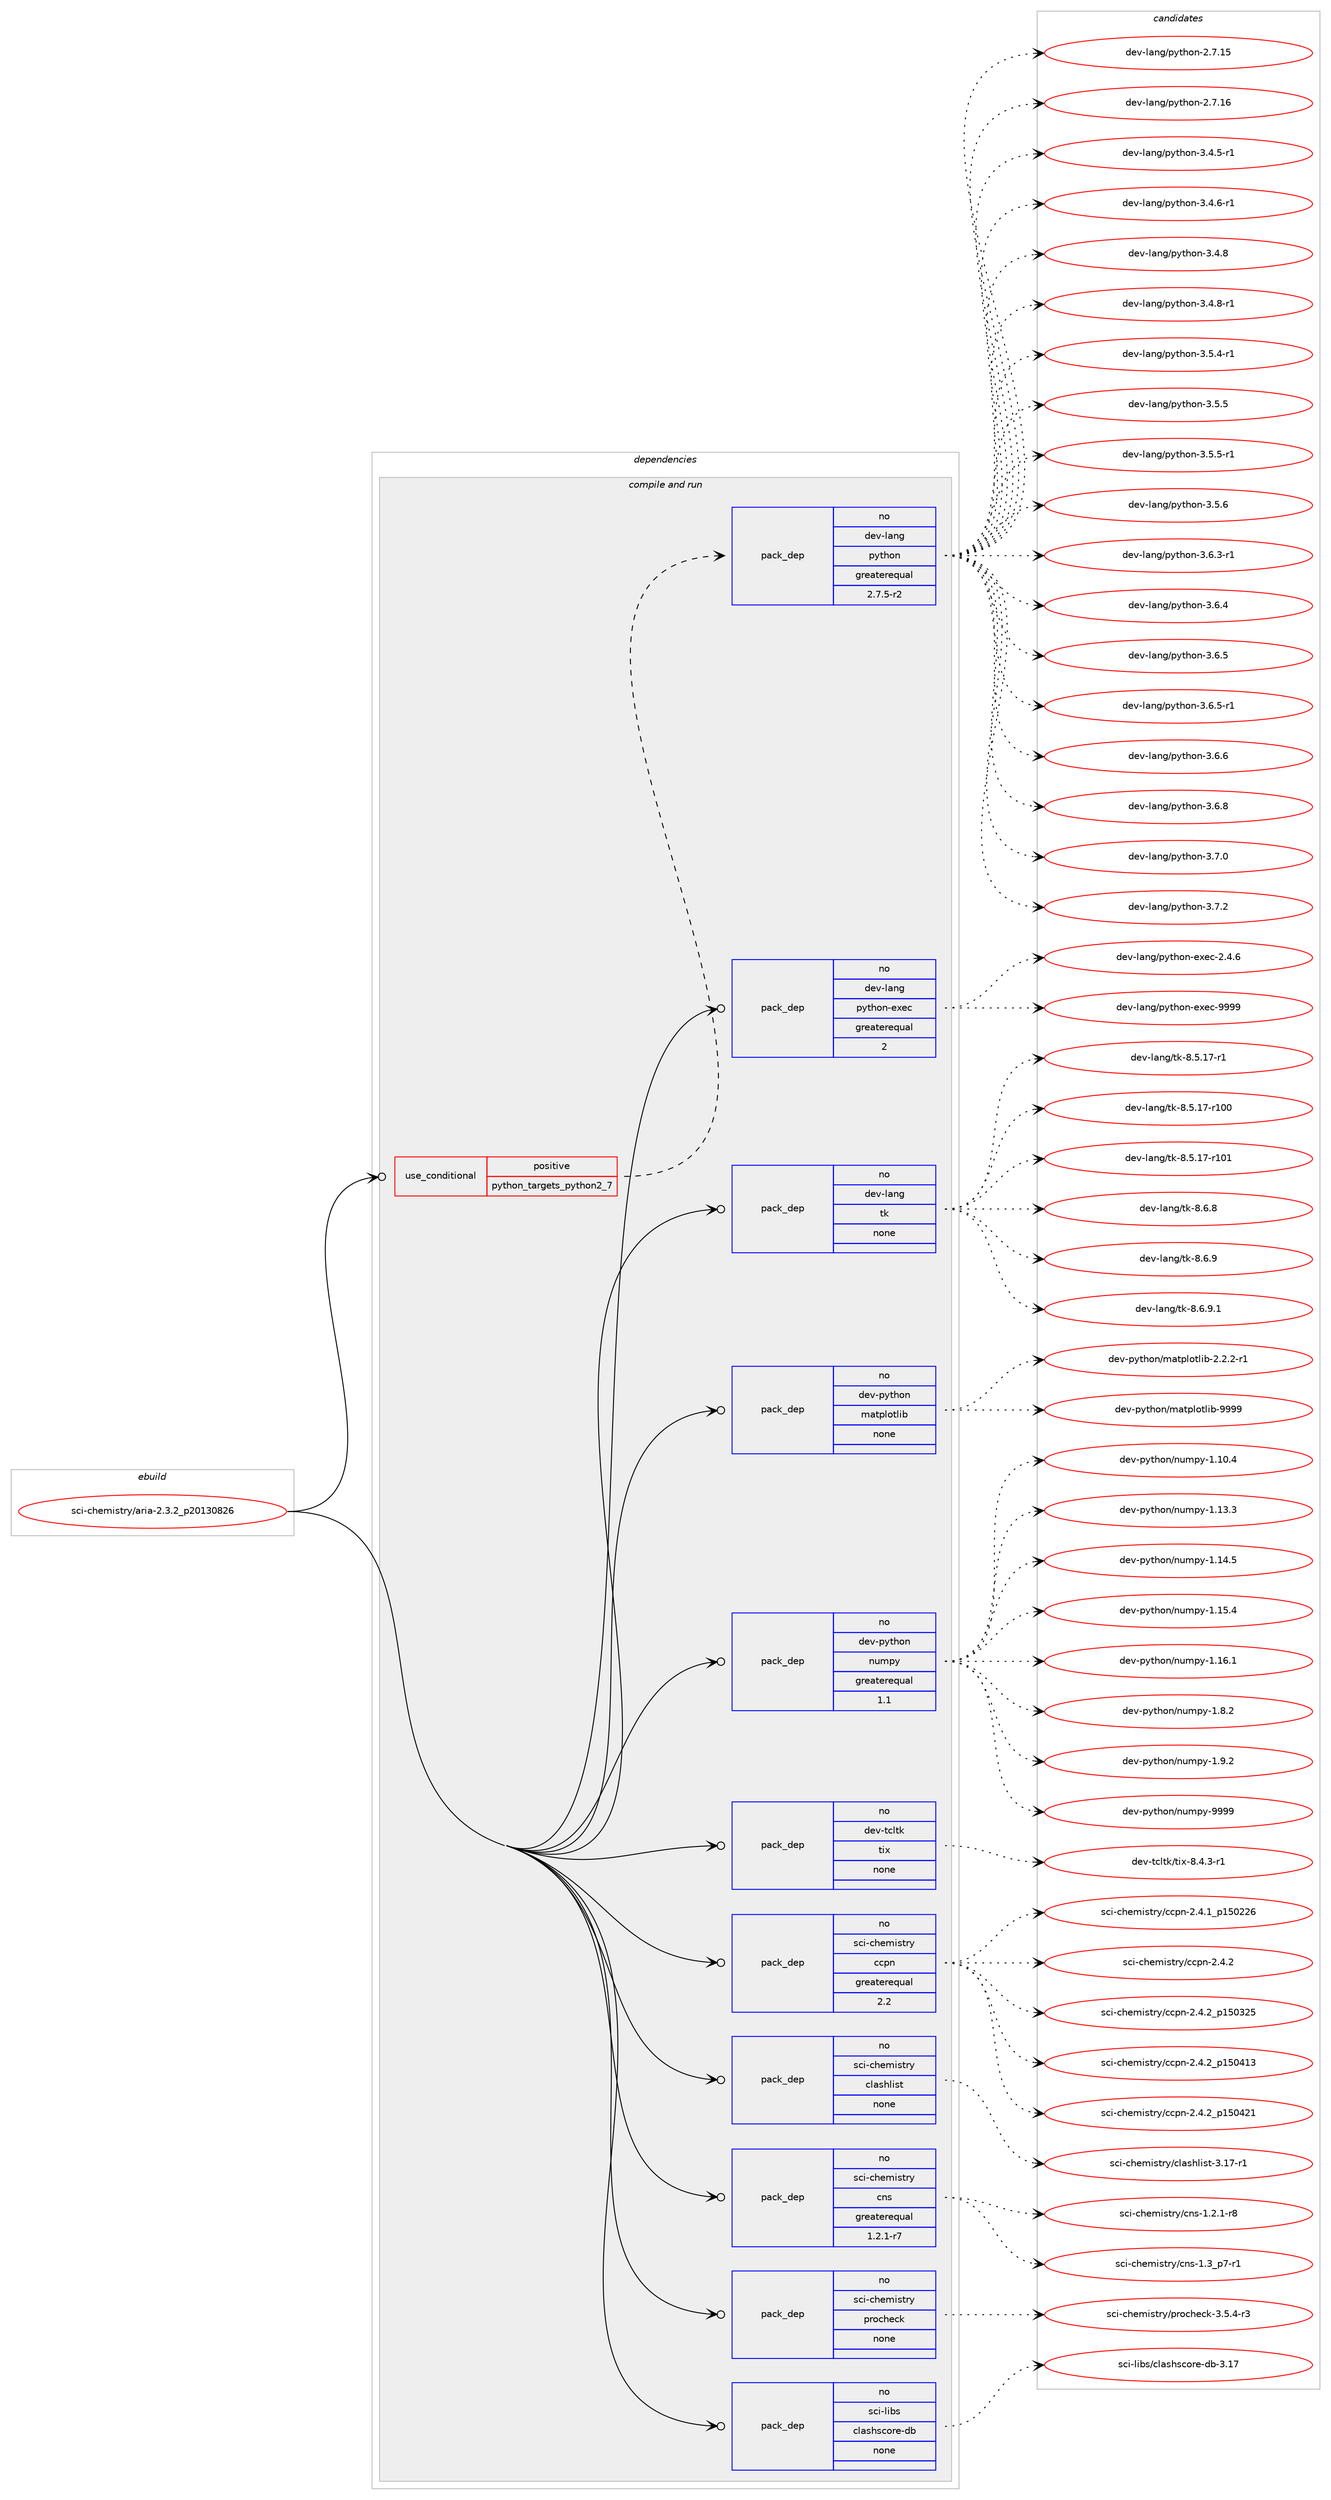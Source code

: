 digraph prolog {

# *************
# Graph options
# *************

newrank=true;
concentrate=true;
compound=true;
graph [rankdir=LR,fontname=Helvetica,fontsize=10,ranksep=1.5];#, ranksep=2.5, nodesep=0.2];
edge  [arrowhead=vee];
node  [fontname=Helvetica,fontsize=10];

# **********
# The ebuild
# **********

subgraph cluster_leftcol {
color=gray;
rank=same;
label=<<i>ebuild</i>>;
id [label="sci-chemistry/aria-2.3.2_p20130826", color=red, width=4, href="../sci-chemistry/aria-2.3.2_p20130826.svg"];
}

# ****************
# The dependencies
# ****************

subgraph cluster_midcol {
color=gray;
label=<<i>dependencies</i>>;
subgraph cluster_compile {
fillcolor="#eeeeee";
style=filled;
label=<<i>compile</i>>;
}
subgraph cluster_compileandrun {
fillcolor="#eeeeee";
style=filled;
label=<<i>compile and run</i>>;
subgraph cond452266 {
dependency1687401 [label=<<TABLE BORDER="0" CELLBORDER="1" CELLSPACING="0" CELLPADDING="4"><TR><TD ROWSPAN="3" CELLPADDING="10">use_conditional</TD></TR><TR><TD>positive</TD></TR><TR><TD>python_targets_python2_7</TD></TR></TABLE>>, shape=none, color=red];
subgraph pack1207505 {
dependency1687402 [label=<<TABLE BORDER="0" CELLBORDER="1" CELLSPACING="0" CELLPADDING="4" WIDTH="220"><TR><TD ROWSPAN="6" CELLPADDING="30">pack_dep</TD></TR><TR><TD WIDTH="110">no</TD></TR><TR><TD>dev-lang</TD></TR><TR><TD>python</TD></TR><TR><TD>greaterequal</TD></TR><TR><TD>2.7.5-r2</TD></TR></TABLE>>, shape=none, color=blue];
}
dependency1687401:e -> dependency1687402:w [weight=20,style="dashed",arrowhead="vee"];
}
id:e -> dependency1687401:w [weight=20,style="solid",arrowhead="odotvee"];
subgraph pack1207506 {
dependency1687403 [label=<<TABLE BORDER="0" CELLBORDER="1" CELLSPACING="0" CELLPADDING="4" WIDTH="220"><TR><TD ROWSPAN="6" CELLPADDING="30">pack_dep</TD></TR><TR><TD WIDTH="110">no</TD></TR><TR><TD>dev-lang</TD></TR><TR><TD>python-exec</TD></TR><TR><TD>greaterequal</TD></TR><TR><TD>2</TD></TR></TABLE>>, shape=none, color=blue];
}
id:e -> dependency1687403:w [weight=20,style="solid",arrowhead="odotvee"];
subgraph pack1207507 {
dependency1687404 [label=<<TABLE BORDER="0" CELLBORDER="1" CELLSPACING="0" CELLPADDING="4" WIDTH="220"><TR><TD ROWSPAN="6" CELLPADDING="30">pack_dep</TD></TR><TR><TD WIDTH="110">no</TD></TR><TR><TD>dev-lang</TD></TR><TR><TD>tk</TD></TR><TR><TD>none</TD></TR><TR><TD></TD></TR></TABLE>>, shape=none, color=blue];
}
id:e -> dependency1687404:w [weight=20,style="solid",arrowhead="odotvee"];
subgraph pack1207508 {
dependency1687405 [label=<<TABLE BORDER="0" CELLBORDER="1" CELLSPACING="0" CELLPADDING="4" WIDTH="220"><TR><TD ROWSPAN="6" CELLPADDING="30">pack_dep</TD></TR><TR><TD WIDTH="110">no</TD></TR><TR><TD>dev-python</TD></TR><TR><TD>matplotlib</TD></TR><TR><TD>none</TD></TR><TR><TD></TD></TR></TABLE>>, shape=none, color=blue];
}
id:e -> dependency1687405:w [weight=20,style="solid",arrowhead="odotvee"];
subgraph pack1207509 {
dependency1687406 [label=<<TABLE BORDER="0" CELLBORDER="1" CELLSPACING="0" CELLPADDING="4" WIDTH="220"><TR><TD ROWSPAN="6" CELLPADDING="30">pack_dep</TD></TR><TR><TD WIDTH="110">no</TD></TR><TR><TD>dev-python</TD></TR><TR><TD>numpy</TD></TR><TR><TD>greaterequal</TD></TR><TR><TD>1.1</TD></TR></TABLE>>, shape=none, color=blue];
}
id:e -> dependency1687406:w [weight=20,style="solid",arrowhead="odotvee"];
subgraph pack1207510 {
dependency1687407 [label=<<TABLE BORDER="0" CELLBORDER="1" CELLSPACING="0" CELLPADDING="4" WIDTH="220"><TR><TD ROWSPAN="6" CELLPADDING="30">pack_dep</TD></TR><TR><TD WIDTH="110">no</TD></TR><TR><TD>dev-tcltk</TD></TR><TR><TD>tix</TD></TR><TR><TD>none</TD></TR><TR><TD></TD></TR></TABLE>>, shape=none, color=blue];
}
id:e -> dependency1687407:w [weight=20,style="solid",arrowhead="odotvee"];
subgraph pack1207511 {
dependency1687408 [label=<<TABLE BORDER="0" CELLBORDER="1" CELLSPACING="0" CELLPADDING="4" WIDTH="220"><TR><TD ROWSPAN="6" CELLPADDING="30">pack_dep</TD></TR><TR><TD WIDTH="110">no</TD></TR><TR><TD>sci-chemistry</TD></TR><TR><TD>ccpn</TD></TR><TR><TD>greaterequal</TD></TR><TR><TD>2.2</TD></TR></TABLE>>, shape=none, color=blue];
}
id:e -> dependency1687408:w [weight=20,style="solid",arrowhead="odotvee"];
subgraph pack1207512 {
dependency1687409 [label=<<TABLE BORDER="0" CELLBORDER="1" CELLSPACING="0" CELLPADDING="4" WIDTH="220"><TR><TD ROWSPAN="6" CELLPADDING="30">pack_dep</TD></TR><TR><TD WIDTH="110">no</TD></TR><TR><TD>sci-chemistry</TD></TR><TR><TD>clashlist</TD></TR><TR><TD>none</TD></TR><TR><TD></TD></TR></TABLE>>, shape=none, color=blue];
}
id:e -> dependency1687409:w [weight=20,style="solid",arrowhead="odotvee"];
subgraph pack1207513 {
dependency1687410 [label=<<TABLE BORDER="0" CELLBORDER="1" CELLSPACING="0" CELLPADDING="4" WIDTH="220"><TR><TD ROWSPAN="6" CELLPADDING="30">pack_dep</TD></TR><TR><TD WIDTH="110">no</TD></TR><TR><TD>sci-chemistry</TD></TR><TR><TD>cns</TD></TR><TR><TD>greaterequal</TD></TR><TR><TD>1.2.1-r7</TD></TR></TABLE>>, shape=none, color=blue];
}
id:e -> dependency1687410:w [weight=20,style="solid",arrowhead="odotvee"];
subgraph pack1207514 {
dependency1687411 [label=<<TABLE BORDER="0" CELLBORDER="1" CELLSPACING="0" CELLPADDING="4" WIDTH="220"><TR><TD ROWSPAN="6" CELLPADDING="30">pack_dep</TD></TR><TR><TD WIDTH="110">no</TD></TR><TR><TD>sci-chemistry</TD></TR><TR><TD>procheck</TD></TR><TR><TD>none</TD></TR><TR><TD></TD></TR></TABLE>>, shape=none, color=blue];
}
id:e -> dependency1687411:w [weight=20,style="solid",arrowhead="odotvee"];
subgraph pack1207515 {
dependency1687412 [label=<<TABLE BORDER="0" CELLBORDER="1" CELLSPACING="0" CELLPADDING="4" WIDTH="220"><TR><TD ROWSPAN="6" CELLPADDING="30">pack_dep</TD></TR><TR><TD WIDTH="110">no</TD></TR><TR><TD>sci-libs</TD></TR><TR><TD>clashscore-db</TD></TR><TR><TD>none</TD></TR><TR><TD></TD></TR></TABLE>>, shape=none, color=blue];
}
id:e -> dependency1687412:w [weight=20,style="solid",arrowhead="odotvee"];
}
subgraph cluster_run {
fillcolor="#eeeeee";
style=filled;
label=<<i>run</i>>;
}
}

# **************
# The candidates
# **************

subgraph cluster_choices {
rank=same;
color=gray;
label=<<i>candidates</i>>;

subgraph choice1207505 {
color=black;
nodesep=1;
choice10010111845108971101034711212111610411111045504655464953 [label="dev-lang/python-2.7.15", color=red, width=4,href="../dev-lang/python-2.7.15.svg"];
choice10010111845108971101034711212111610411111045504655464954 [label="dev-lang/python-2.7.16", color=red, width=4,href="../dev-lang/python-2.7.16.svg"];
choice1001011184510897110103471121211161041111104551465246534511449 [label="dev-lang/python-3.4.5-r1", color=red, width=4,href="../dev-lang/python-3.4.5-r1.svg"];
choice1001011184510897110103471121211161041111104551465246544511449 [label="dev-lang/python-3.4.6-r1", color=red, width=4,href="../dev-lang/python-3.4.6-r1.svg"];
choice100101118451089711010347112121116104111110455146524656 [label="dev-lang/python-3.4.8", color=red, width=4,href="../dev-lang/python-3.4.8.svg"];
choice1001011184510897110103471121211161041111104551465246564511449 [label="dev-lang/python-3.4.8-r1", color=red, width=4,href="../dev-lang/python-3.4.8-r1.svg"];
choice1001011184510897110103471121211161041111104551465346524511449 [label="dev-lang/python-3.5.4-r1", color=red, width=4,href="../dev-lang/python-3.5.4-r1.svg"];
choice100101118451089711010347112121116104111110455146534653 [label="dev-lang/python-3.5.5", color=red, width=4,href="../dev-lang/python-3.5.5.svg"];
choice1001011184510897110103471121211161041111104551465346534511449 [label="dev-lang/python-3.5.5-r1", color=red, width=4,href="../dev-lang/python-3.5.5-r1.svg"];
choice100101118451089711010347112121116104111110455146534654 [label="dev-lang/python-3.5.6", color=red, width=4,href="../dev-lang/python-3.5.6.svg"];
choice1001011184510897110103471121211161041111104551465446514511449 [label="dev-lang/python-3.6.3-r1", color=red, width=4,href="../dev-lang/python-3.6.3-r1.svg"];
choice100101118451089711010347112121116104111110455146544652 [label="dev-lang/python-3.6.4", color=red, width=4,href="../dev-lang/python-3.6.4.svg"];
choice100101118451089711010347112121116104111110455146544653 [label="dev-lang/python-3.6.5", color=red, width=4,href="../dev-lang/python-3.6.5.svg"];
choice1001011184510897110103471121211161041111104551465446534511449 [label="dev-lang/python-3.6.5-r1", color=red, width=4,href="../dev-lang/python-3.6.5-r1.svg"];
choice100101118451089711010347112121116104111110455146544654 [label="dev-lang/python-3.6.6", color=red, width=4,href="../dev-lang/python-3.6.6.svg"];
choice100101118451089711010347112121116104111110455146544656 [label="dev-lang/python-3.6.8", color=red, width=4,href="../dev-lang/python-3.6.8.svg"];
choice100101118451089711010347112121116104111110455146554648 [label="dev-lang/python-3.7.0", color=red, width=4,href="../dev-lang/python-3.7.0.svg"];
choice100101118451089711010347112121116104111110455146554650 [label="dev-lang/python-3.7.2", color=red, width=4,href="../dev-lang/python-3.7.2.svg"];
dependency1687402:e -> choice10010111845108971101034711212111610411111045504655464953:w [style=dotted,weight="100"];
dependency1687402:e -> choice10010111845108971101034711212111610411111045504655464954:w [style=dotted,weight="100"];
dependency1687402:e -> choice1001011184510897110103471121211161041111104551465246534511449:w [style=dotted,weight="100"];
dependency1687402:e -> choice1001011184510897110103471121211161041111104551465246544511449:w [style=dotted,weight="100"];
dependency1687402:e -> choice100101118451089711010347112121116104111110455146524656:w [style=dotted,weight="100"];
dependency1687402:e -> choice1001011184510897110103471121211161041111104551465246564511449:w [style=dotted,weight="100"];
dependency1687402:e -> choice1001011184510897110103471121211161041111104551465346524511449:w [style=dotted,weight="100"];
dependency1687402:e -> choice100101118451089711010347112121116104111110455146534653:w [style=dotted,weight="100"];
dependency1687402:e -> choice1001011184510897110103471121211161041111104551465346534511449:w [style=dotted,weight="100"];
dependency1687402:e -> choice100101118451089711010347112121116104111110455146534654:w [style=dotted,weight="100"];
dependency1687402:e -> choice1001011184510897110103471121211161041111104551465446514511449:w [style=dotted,weight="100"];
dependency1687402:e -> choice100101118451089711010347112121116104111110455146544652:w [style=dotted,weight="100"];
dependency1687402:e -> choice100101118451089711010347112121116104111110455146544653:w [style=dotted,weight="100"];
dependency1687402:e -> choice1001011184510897110103471121211161041111104551465446534511449:w [style=dotted,weight="100"];
dependency1687402:e -> choice100101118451089711010347112121116104111110455146544654:w [style=dotted,weight="100"];
dependency1687402:e -> choice100101118451089711010347112121116104111110455146544656:w [style=dotted,weight="100"];
dependency1687402:e -> choice100101118451089711010347112121116104111110455146554648:w [style=dotted,weight="100"];
dependency1687402:e -> choice100101118451089711010347112121116104111110455146554650:w [style=dotted,weight="100"];
}
subgraph choice1207506 {
color=black;
nodesep=1;
choice1001011184510897110103471121211161041111104510112010199455046524654 [label="dev-lang/python-exec-2.4.6", color=red, width=4,href="../dev-lang/python-exec-2.4.6.svg"];
choice10010111845108971101034711212111610411111045101120101994557575757 [label="dev-lang/python-exec-9999", color=red, width=4,href="../dev-lang/python-exec-9999.svg"];
dependency1687403:e -> choice1001011184510897110103471121211161041111104510112010199455046524654:w [style=dotted,weight="100"];
dependency1687403:e -> choice10010111845108971101034711212111610411111045101120101994557575757:w [style=dotted,weight="100"];
}
subgraph choice1207507 {
color=black;
nodesep=1;
choice100101118451089711010347116107455646534649554511449 [label="dev-lang/tk-8.5.17-r1", color=red, width=4,href="../dev-lang/tk-8.5.17-r1.svg"];
choice1001011184510897110103471161074556465346495545114494848 [label="dev-lang/tk-8.5.17-r100", color=red, width=4,href="../dev-lang/tk-8.5.17-r100.svg"];
choice1001011184510897110103471161074556465346495545114494849 [label="dev-lang/tk-8.5.17-r101", color=red, width=4,href="../dev-lang/tk-8.5.17-r101.svg"];
choice100101118451089711010347116107455646544656 [label="dev-lang/tk-8.6.8", color=red, width=4,href="../dev-lang/tk-8.6.8.svg"];
choice100101118451089711010347116107455646544657 [label="dev-lang/tk-8.6.9", color=red, width=4,href="../dev-lang/tk-8.6.9.svg"];
choice1001011184510897110103471161074556465446574649 [label="dev-lang/tk-8.6.9.1", color=red, width=4,href="../dev-lang/tk-8.6.9.1.svg"];
dependency1687404:e -> choice100101118451089711010347116107455646534649554511449:w [style=dotted,weight="100"];
dependency1687404:e -> choice1001011184510897110103471161074556465346495545114494848:w [style=dotted,weight="100"];
dependency1687404:e -> choice1001011184510897110103471161074556465346495545114494849:w [style=dotted,weight="100"];
dependency1687404:e -> choice100101118451089711010347116107455646544656:w [style=dotted,weight="100"];
dependency1687404:e -> choice100101118451089711010347116107455646544657:w [style=dotted,weight="100"];
dependency1687404:e -> choice1001011184510897110103471161074556465446574649:w [style=dotted,weight="100"];
}
subgraph choice1207508 {
color=black;
nodesep=1;
choice100101118451121211161041111104710997116112108111116108105984550465046504511449 [label="dev-python/matplotlib-2.2.2-r1", color=red, width=4,href="../dev-python/matplotlib-2.2.2-r1.svg"];
choice100101118451121211161041111104710997116112108111116108105984557575757 [label="dev-python/matplotlib-9999", color=red, width=4,href="../dev-python/matplotlib-9999.svg"];
dependency1687405:e -> choice100101118451121211161041111104710997116112108111116108105984550465046504511449:w [style=dotted,weight="100"];
dependency1687405:e -> choice100101118451121211161041111104710997116112108111116108105984557575757:w [style=dotted,weight="100"];
}
subgraph choice1207509 {
color=black;
nodesep=1;
choice100101118451121211161041111104711011710911212145494649484652 [label="dev-python/numpy-1.10.4", color=red, width=4,href="../dev-python/numpy-1.10.4.svg"];
choice100101118451121211161041111104711011710911212145494649514651 [label="dev-python/numpy-1.13.3", color=red, width=4,href="../dev-python/numpy-1.13.3.svg"];
choice100101118451121211161041111104711011710911212145494649524653 [label="dev-python/numpy-1.14.5", color=red, width=4,href="../dev-python/numpy-1.14.5.svg"];
choice100101118451121211161041111104711011710911212145494649534652 [label="dev-python/numpy-1.15.4", color=red, width=4,href="../dev-python/numpy-1.15.4.svg"];
choice100101118451121211161041111104711011710911212145494649544649 [label="dev-python/numpy-1.16.1", color=red, width=4,href="../dev-python/numpy-1.16.1.svg"];
choice1001011184511212111610411111047110117109112121454946564650 [label="dev-python/numpy-1.8.2", color=red, width=4,href="../dev-python/numpy-1.8.2.svg"];
choice1001011184511212111610411111047110117109112121454946574650 [label="dev-python/numpy-1.9.2", color=red, width=4,href="../dev-python/numpy-1.9.2.svg"];
choice10010111845112121116104111110471101171091121214557575757 [label="dev-python/numpy-9999", color=red, width=4,href="../dev-python/numpy-9999.svg"];
dependency1687406:e -> choice100101118451121211161041111104711011710911212145494649484652:w [style=dotted,weight="100"];
dependency1687406:e -> choice100101118451121211161041111104711011710911212145494649514651:w [style=dotted,weight="100"];
dependency1687406:e -> choice100101118451121211161041111104711011710911212145494649524653:w [style=dotted,weight="100"];
dependency1687406:e -> choice100101118451121211161041111104711011710911212145494649534652:w [style=dotted,weight="100"];
dependency1687406:e -> choice100101118451121211161041111104711011710911212145494649544649:w [style=dotted,weight="100"];
dependency1687406:e -> choice1001011184511212111610411111047110117109112121454946564650:w [style=dotted,weight="100"];
dependency1687406:e -> choice1001011184511212111610411111047110117109112121454946574650:w [style=dotted,weight="100"];
dependency1687406:e -> choice10010111845112121116104111110471101171091121214557575757:w [style=dotted,weight="100"];
}
subgraph choice1207510 {
color=black;
nodesep=1;
choice1001011184511699108116107471161051204556465246514511449 [label="dev-tcltk/tix-8.4.3-r1", color=red, width=4,href="../dev-tcltk/tix-8.4.3-r1.svg"];
dependency1687407:e -> choice1001011184511699108116107471161051204556465246514511449:w [style=dotted,weight="100"];
}
subgraph choice1207511 {
color=black;
nodesep=1;
choice11599105459910410110910511511611412147999911211045504652464995112495348505054 [label="sci-chemistry/ccpn-2.4.1_p150226", color=red, width=4,href="../sci-chemistry/ccpn-2.4.1_p150226.svg"];
choice115991054599104101109105115116114121479999112110455046524650 [label="sci-chemistry/ccpn-2.4.2", color=red, width=4,href="../sci-chemistry/ccpn-2.4.2.svg"];
choice11599105459910410110910511511611412147999911211045504652465095112495348515053 [label="sci-chemistry/ccpn-2.4.2_p150325", color=red, width=4,href="../sci-chemistry/ccpn-2.4.2_p150325.svg"];
choice11599105459910410110910511511611412147999911211045504652465095112495348524951 [label="sci-chemistry/ccpn-2.4.2_p150413", color=red, width=4,href="../sci-chemistry/ccpn-2.4.2_p150413.svg"];
choice11599105459910410110910511511611412147999911211045504652465095112495348525049 [label="sci-chemistry/ccpn-2.4.2_p150421", color=red, width=4,href="../sci-chemistry/ccpn-2.4.2_p150421.svg"];
dependency1687408:e -> choice11599105459910410110910511511611412147999911211045504652464995112495348505054:w [style=dotted,weight="100"];
dependency1687408:e -> choice115991054599104101109105115116114121479999112110455046524650:w [style=dotted,weight="100"];
dependency1687408:e -> choice11599105459910410110910511511611412147999911211045504652465095112495348515053:w [style=dotted,weight="100"];
dependency1687408:e -> choice11599105459910410110910511511611412147999911211045504652465095112495348524951:w [style=dotted,weight="100"];
dependency1687408:e -> choice11599105459910410110910511511611412147999911211045504652465095112495348525049:w [style=dotted,weight="100"];
}
subgraph choice1207512 {
color=black;
nodesep=1;
choice11599105459910410110910511511611412147991089711510410810511511645514649554511449 [label="sci-chemistry/clashlist-3.17-r1", color=red, width=4,href="../sci-chemistry/clashlist-3.17-r1.svg"];
dependency1687409:e -> choice11599105459910410110910511511611412147991089711510410810511511645514649554511449:w [style=dotted,weight="100"];
}
subgraph choice1207513 {
color=black;
nodesep=1;
choice11599105459910410110910511511611412147991101154549465046494511456 [label="sci-chemistry/cns-1.2.1-r8", color=red, width=4,href="../sci-chemistry/cns-1.2.1-r8.svg"];
choice11599105459910410110910511511611412147991101154549465195112554511449 [label="sci-chemistry/cns-1.3_p7-r1", color=red, width=4,href="../sci-chemistry/cns-1.3_p7-r1.svg"];
dependency1687410:e -> choice11599105459910410110910511511611412147991101154549465046494511456:w [style=dotted,weight="100"];
dependency1687410:e -> choice11599105459910410110910511511611412147991101154549465195112554511449:w [style=dotted,weight="100"];
}
subgraph choice1207514 {
color=black;
nodesep=1;
choice1159910545991041011091051151161141214711211411199104101991074551465346524511451 [label="sci-chemistry/procheck-3.5.4-r3", color=red, width=4,href="../sci-chemistry/procheck-3.5.4-r3.svg"];
dependency1687411:e -> choice1159910545991041011091051151161141214711211411199104101991074551465346524511451:w [style=dotted,weight="100"];
}
subgraph choice1207515 {
color=black;
nodesep=1;
choice1159910545108105981154799108971151041159911111410145100984551464955 [label="sci-libs/clashscore-db-3.17", color=red, width=4,href="../sci-libs/clashscore-db-3.17.svg"];
dependency1687412:e -> choice1159910545108105981154799108971151041159911111410145100984551464955:w [style=dotted,weight="100"];
}
}

}
